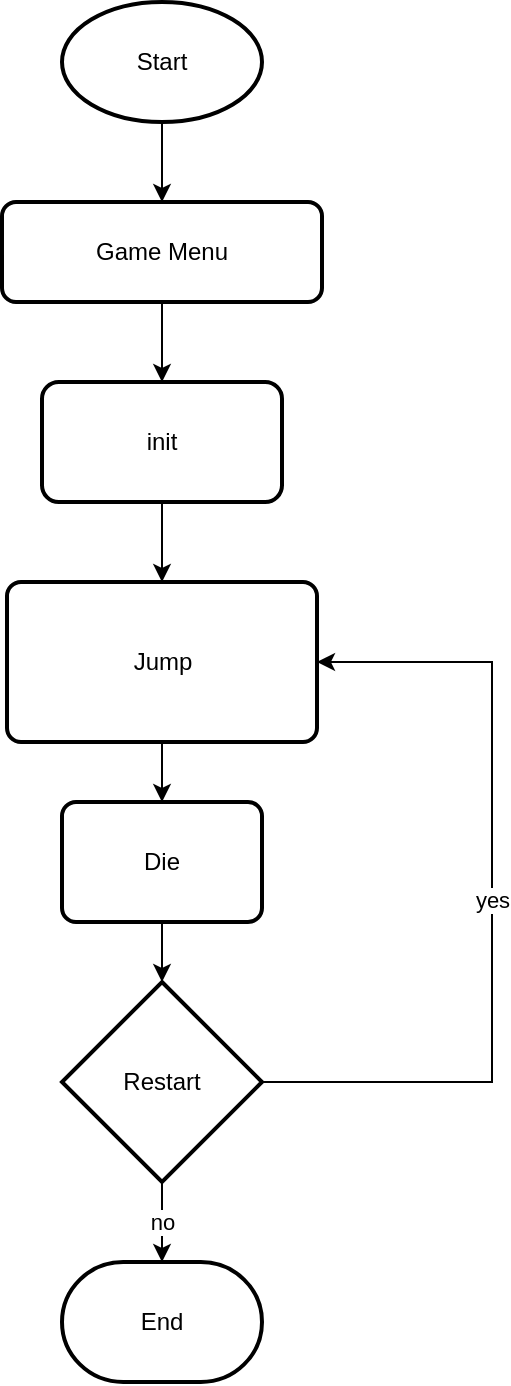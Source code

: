 <mxfile version="16.0.0" type="device"><diagram id="mmZGUlo32lZcqtFA0sRh" name="Page-1"><mxGraphModel dx="706" dy="734" grid="1" gridSize="10" guides="1" tooltips="1" connect="1" arrows="1" fold="1" page="1" pageScale="1" pageWidth="827" pageHeight="1169" math="0" shadow="0"><root><mxCell id="0"/><mxCell id="1" parent="0"/><mxCell id="yT-VfwJWz1dwlxjNO80b-21" value="" style="edgeStyle=orthogonalEdgeStyle;rounded=0;orthogonalLoop=1;jettySize=auto;html=1;" edge="1" parent="1" source="yT-VfwJWz1dwlxjNO80b-1" target="yT-VfwJWz1dwlxjNO80b-20"><mxGeometry relative="1" as="geometry"/></mxCell><mxCell id="yT-VfwJWz1dwlxjNO80b-1" value="Game Menu" style="rounded=1;whiteSpace=wrap;html=1;absoluteArcSize=1;arcSize=14;strokeWidth=2;" vertex="1" parent="1"><mxGeometry x="135" y="140" width="160" height="50" as="geometry"/></mxCell><mxCell id="yT-VfwJWz1dwlxjNO80b-11" style="edgeStyle=orthogonalEdgeStyle;rounded=0;orthogonalLoop=1;jettySize=auto;html=1;" edge="1" parent="1" source="yT-VfwJWz1dwlxjNO80b-2" target="yT-VfwJWz1dwlxjNO80b-8"><mxGeometry relative="1" as="geometry"/></mxCell><mxCell id="yT-VfwJWz1dwlxjNO80b-2" value="Jump" style="rounded=1;whiteSpace=wrap;html=1;absoluteArcSize=1;arcSize=14;strokeWidth=2;" vertex="1" parent="1"><mxGeometry x="137.5" y="330" width="155" height="80" as="geometry"/></mxCell><mxCell id="yT-VfwJWz1dwlxjNO80b-10" value="yes" style="edgeStyle=orthogonalEdgeStyle;rounded=0;orthogonalLoop=1;jettySize=auto;html=1;entryX=1;entryY=0.5;entryDx=0;entryDy=0;exitX=1;exitY=0.5;exitDx=0;exitDy=0;exitPerimeter=0;" edge="1" parent="1" source="yT-VfwJWz1dwlxjNO80b-4" target="yT-VfwJWz1dwlxjNO80b-2"><mxGeometry relative="1" as="geometry"><Array as="points"><mxPoint x="380" y="580"/><mxPoint x="380" y="370"/></Array></mxGeometry></mxCell><mxCell id="yT-VfwJWz1dwlxjNO80b-13" value="no" style="edgeStyle=orthogonalEdgeStyle;rounded=0;orthogonalLoop=1;jettySize=auto;html=1;" edge="1" parent="1" source="yT-VfwJWz1dwlxjNO80b-4" target="yT-VfwJWz1dwlxjNO80b-9"><mxGeometry relative="1" as="geometry"/></mxCell><mxCell id="yT-VfwJWz1dwlxjNO80b-4" value="Restart" style="strokeWidth=2;html=1;shape=mxgraph.flowchart.decision;whiteSpace=wrap;" vertex="1" parent="1"><mxGeometry x="165" y="530" width="100" height="100" as="geometry"/></mxCell><mxCell id="yT-VfwJWz1dwlxjNO80b-12" style="edgeStyle=orthogonalEdgeStyle;rounded=0;orthogonalLoop=1;jettySize=auto;html=1;" edge="1" parent="1" source="yT-VfwJWz1dwlxjNO80b-8" target="yT-VfwJWz1dwlxjNO80b-4"><mxGeometry relative="1" as="geometry"/></mxCell><mxCell id="yT-VfwJWz1dwlxjNO80b-8" value="Die" style="rounded=1;whiteSpace=wrap;html=1;absoluteArcSize=1;arcSize=14;strokeWidth=2;" vertex="1" parent="1"><mxGeometry x="165" y="440" width="100" height="60" as="geometry"/></mxCell><mxCell id="yT-VfwJWz1dwlxjNO80b-9" value="End" style="strokeWidth=2;html=1;shape=mxgraph.flowchart.terminator;whiteSpace=wrap;" vertex="1" parent="1"><mxGeometry x="165" y="670" width="100" height="60" as="geometry"/></mxCell><mxCell id="yT-VfwJWz1dwlxjNO80b-16" style="edgeStyle=orthogonalEdgeStyle;rounded=0;orthogonalLoop=1;jettySize=auto;html=1;" edge="1" parent="1" source="yT-VfwJWz1dwlxjNO80b-14" target="yT-VfwJWz1dwlxjNO80b-1"><mxGeometry relative="1" as="geometry"/></mxCell><mxCell id="yT-VfwJWz1dwlxjNO80b-14" value="Start" style="strokeWidth=2;html=1;shape=mxgraph.flowchart.start_1;whiteSpace=wrap;" vertex="1" parent="1"><mxGeometry x="165" y="40" width="100" height="60" as="geometry"/></mxCell><mxCell id="yT-VfwJWz1dwlxjNO80b-22" style="edgeStyle=orthogonalEdgeStyle;rounded=0;orthogonalLoop=1;jettySize=auto;html=1;" edge="1" parent="1" source="yT-VfwJWz1dwlxjNO80b-20" target="yT-VfwJWz1dwlxjNO80b-2"><mxGeometry relative="1" as="geometry"/></mxCell><mxCell id="yT-VfwJWz1dwlxjNO80b-20" value="init" style="whiteSpace=wrap;html=1;rounded=1;arcSize=14;strokeWidth=2;" vertex="1" parent="1"><mxGeometry x="155" y="230" width="120" height="60" as="geometry"/></mxCell></root></mxGraphModel></diagram></mxfile>